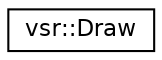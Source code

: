 digraph G
{
  edge [fontname="Helvetica",fontsize="11",labelfontname="Helvetica",labelfontsize="11"];
  node [fontname="Helvetica",fontsize="11",shape=record];
  rankdir="LR";
  Node1 [label="vsr::Draw",height=0.2,width=0.4,color="black", fillcolor="white", style="filled",URL="$classvsr_1_1_draw.html"];
}
